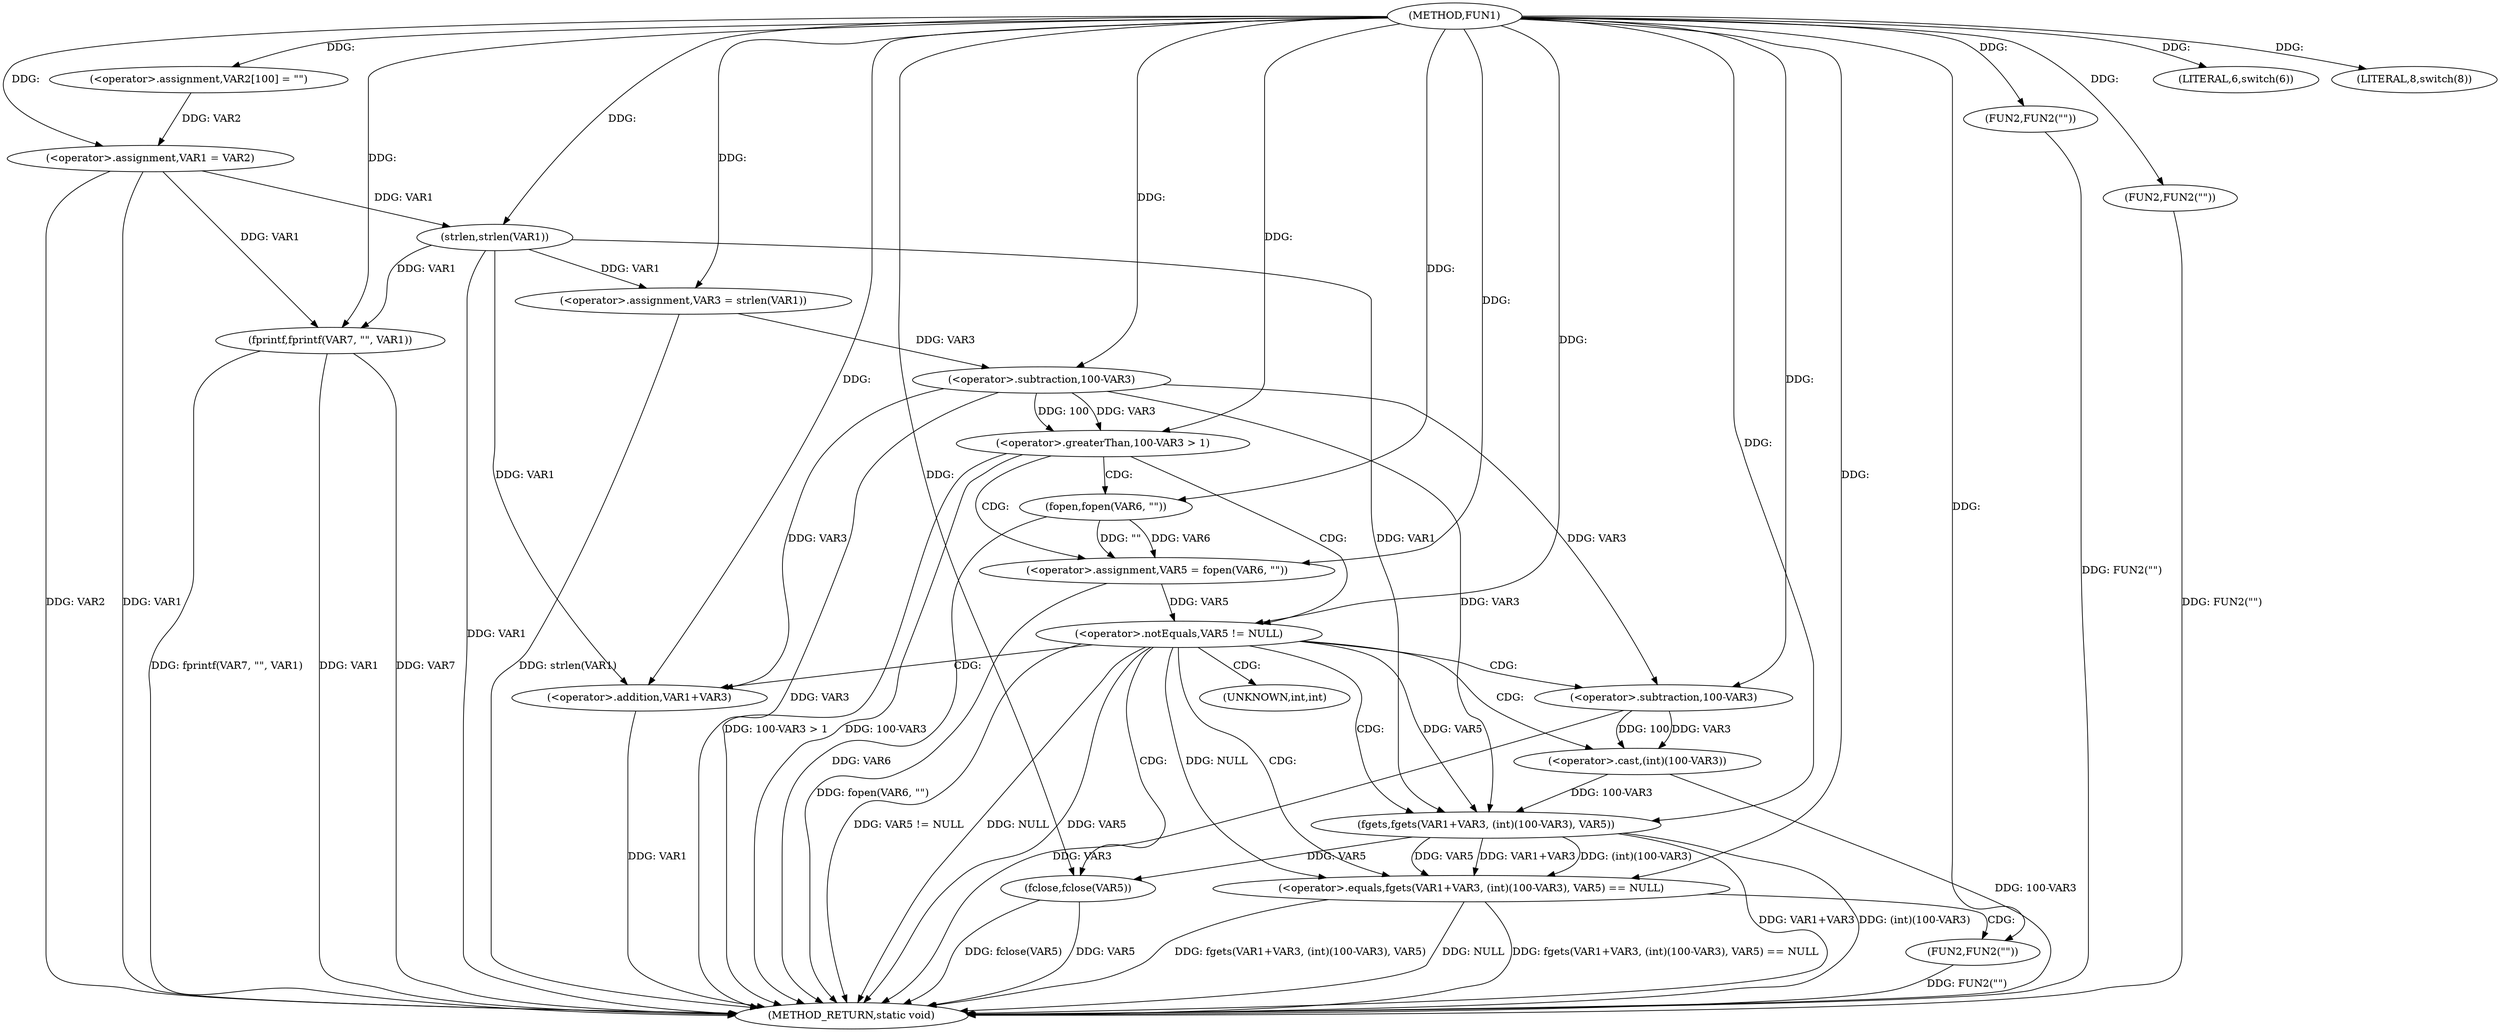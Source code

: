 digraph FUN1 {  
"1000100" [label = "(METHOD,FUN1)" ]
"1000174" [label = "(METHOD_RETURN,static void)" ]
"1000104" [label = "(<operator>.assignment,VAR2[100] = \"\")" ]
"1000107" [label = "(<operator>.assignment,VAR1 = VAR2)" ]
"1000111" [label = "(LITERAL,6,switch(6))" ]
"1000116" [label = "(<operator>.assignment,VAR3 = strlen(VAR1))" ]
"1000118" [label = "(strlen,strlen(VAR1))" ]
"1000122" [label = "(<operator>.greaterThan,100-VAR3 > 1)" ]
"1000123" [label = "(<operator>.subtraction,100-VAR3)" ]
"1000128" [label = "(<operator>.assignment,VAR5 = fopen(VAR6, \"\"))" ]
"1000130" [label = "(fopen,fopen(VAR6, \"\"))" ]
"1000134" [label = "(<operator>.notEquals,VAR5 != NULL)" ]
"1000139" [label = "(<operator>.equals,fgets(VAR1+VAR3, (int)(100-VAR3), VAR5) == NULL)" ]
"1000140" [label = "(fgets,fgets(VAR1+VAR3, (int)(100-VAR3), VAR5))" ]
"1000141" [label = "(<operator>.addition,VAR1+VAR3)" ]
"1000144" [label = "(<operator>.cast,(int)(100-VAR3))" ]
"1000146" [label = "(<operator>.subtraction,100-VAR3)" ]
"1000152" [label = "(FUN2,FUN2(\"\"))" ]
"1000154" [label = "(fclose,fclose(VAR5))" ]
"1000158" [label = "(FUN2,FUN2(\"\"))" ]
"1000162" [label = "(LITERAL,8,switch(8))" ]
"1000165" [label = "(FUN2,FUN2(\"\"))" ]
"1000169" [label = "(fprintf,fprintf(VAR7, \"\", VAR1))" ]
"1000145" [label = "(UNKNOWN,int,int)" ]
  "1000128" -> "1000174"  [ label = "DDG: fopen(VAR6, \"\")"] 
  "1000123" -> "1000174"  [ label = "DDG: VAR3"] 
  "1000107" -> "1000174"  [ label = "DDG: VAR1"] 
  "1000169" -> "1000174"  [ label = "DDG: fprintf(VAR7, \"\", VAR1)"] 
  "1000146" -> "1000174"  [ label = "DDG: VAR3"] 
  "1000116" -> "1000174"  [ label = "DDG: strlen(VAR1)"] 
  "1000154" -> "1000174"  [ label = "DDG: fclose(VAR5)"] 
  "1000134" -> "1000174"  [ label = "DDG: VAR5"] 
  "1000118" -> "1000174"  [ label = "DDG: VAR1"] 
  "1000144" -> "1000174"  [ label = "DDG: 100-VAR3"] 
  "1000107" -> "1000174"  [ label = "DDG: VAR2"] 
  "1000169" -> "1000174"  [ label = "DDG: VAR1"] 
  "1000141" -> "1000174"  [ label = "DDG: VAR1"] 
  "1000122" -> "1000174"  [ label = "DDG: 100-VAR3"] 
  "1000140" -> "1000174"  [ label = "DDG: VAR1+VAR3"] 
  "1000139" -> "1000174"  [ label = "DDG: fgets(VAR1+VAR3, (int)(100-VAR3), VAR5) == NULL"] 
  "1000139" -> "1000174"  [ label = "DDG: fgets(VAR1+VAR3, (int)(100-VAR3), VAR5)"] 
  "1000152" -> "1000174"  [ label = "DDG: FUN2(\"\")"] 
  "1000154" -> "1000174"  [ label = "DDG: VAR5"] 
  "1000158" -> "1000174"  [ label = "DDG: FUN2(\"\")"] 
  "1000140" -> "1000174"  [ label = "DDG: (int)(100-VAR3)"] 
  "1000134" -> "1000174"  [ label = "DDG: VAR5 != NULL"] 
  "1000134" -> "1000174"  [ label = "DDG: NULL"] 
  "1000122" -> "1000174"  [ label = "DDG: 100-VAR3 > 1"] 
  "1000169" -> "1000174"  [ label = "DDG: VAR7"] 
  "1000139" -> "1000174"  [ label = "DDG: NULL"] 
  "1000130" -> "1000174"  [ label = "DDG: VAR6"] 
  "1000165" -> "1000174"  [ label = "DDG: FUN2(\"\")"] 
  "1000100" -> "1000104"  [ label = "DDG: "] 
  "1000104" -> "1000107"  [ label = "DDG: VAR2"] 
  "1000100" -> "1000107"  [ label = "DDG: "] 
  "1000100" -> "1000111"  [ label = "DDG: "] 
  "1000118" -> "1000116"  [ label = "DDG: VAR1"] 
  "1000100" -> "1000116"  [ label = "DDG: "] 
  "1000107" -> "1000118"  [ label = "DDG: VAR1"] 
  "1000100" -> "1000118"  [ label = "DDG: "] 
  "1000123" -> "1000122"  [ label = "DDG: 100"] 
  "1000123" -> "1000122"  [ label = "DDG: VAR3"] 
  "1000100" -> "1000123"  [ label = "DDG: "] 
  "1000116" -> "1000123"  [ label = "DDG: VAR3"] 
  "1000100" -> "1000122"  [ label = "DDG: "] 
  "1000130" -> "1000128"  [ label = "DDG: VAR6"] 
  "1000130" -> "1000128"  [ label = "DDG: \"\""] 
  "1000100" -> "1000128"  [ label = "DDG: "] 
  "1000100" -> "1000130"  [ label = "DDG: "] 
  "1000128" -> "1000134"  [ label = "DDG: VAR5"] 
  "1000100" -> "1000134"  [ label = "DDG: "] 
  "1000140" -> "1000139"  [ label = "DDG: VAR1+VAR3"] 
  "1000140" -> "1000139"  [ label = "DDG: (int)(100-VAR3)"] 
  "1000140" -> "1000139"  [ label = "DDG: VAR5"] 
  "1000118" -> "1000140"  [ label = "DDG: VAR1"] 
  "1000100" -> "1000140"  [ label = "DDG: "] 
  "1000123" -> "1000140"  [ label = "DDG: VAR3"] 
  "1000118" -> "1000141"  [ label = "DDG: VAR1"] 
  "1000100" -> "1000141"  [ label = "DDG: "] 
  "1000123" -> "1000141"  [ label = "DDG: VAR3"] 
  "1000144" -> "1000140"  [ label = "DDG: 100-VAR3"] 
  "1000146" -> "1000144"  [ label = "DDG: 100"] 
  "1000146" -> "1000144"  [ label = "DDG: VAR3"] 
  "1000100" -> "1000146"  [ label = "DDG: "] 
  "1000123" -> "1000146"  [ label = "DDG: VAR3"] 
  "1000134" -> "1000140"  [ label = "DDG: VAR5"] 
  "1000134" -> "1000139"  [ label = "DDG: NULL"] 
  "1000100" -> "1000139"  [ label = "DDG: "] 
  "1000100" -> "1000152"  [ label = "DDG: "] 
  "1000140" -> "1000154"  [ label = "DDG: VAR5"] 
  "1000100" -> "1000154"  [ label = "DDG: "] 
  "1000100" -> "1000158"  [ label = "DDG: "] 
  "1000100" -> "1000162"  [ label = "DDG: "] 
  "1000100" -> "1000165"  [ label = "DDG: "] 
  "1000100" -> "1000169"  [ label = "DDG: "] 
  "1000107" -> "1000169"  [ label = "DDG: VAR1"] 
  "1000118" -> "1000169"  [ label = "DDG: VAR1"] 
  "1000122" -> "1000128"  [ label = "CDG: "] 
  "1000122" -> "1000130"  [ label = "CDG: "] 
  "1000122" -> "1000134"  [ label = "CDG: "] 
  "1000134" -> "1000141"  [ label = "CDG: "] 
  "1000134" -> "1000139"  [ label = "CDG: "] 
  "1000134" -> "1000144"  [ label = "CDG: "] 
  "1000134" -> "1000154"  [ label = "CDG: "] 
  "1000134" -> "1000145"  [ label = "CDG: "] 
  "1000134" -> "1000146"  [ label = "CDG: "] 
  "1000134" -> "1000140"  [ label = "CDG: "] 
  "1000139" -> "1000152"  [ label = "CDG: "] 
}
